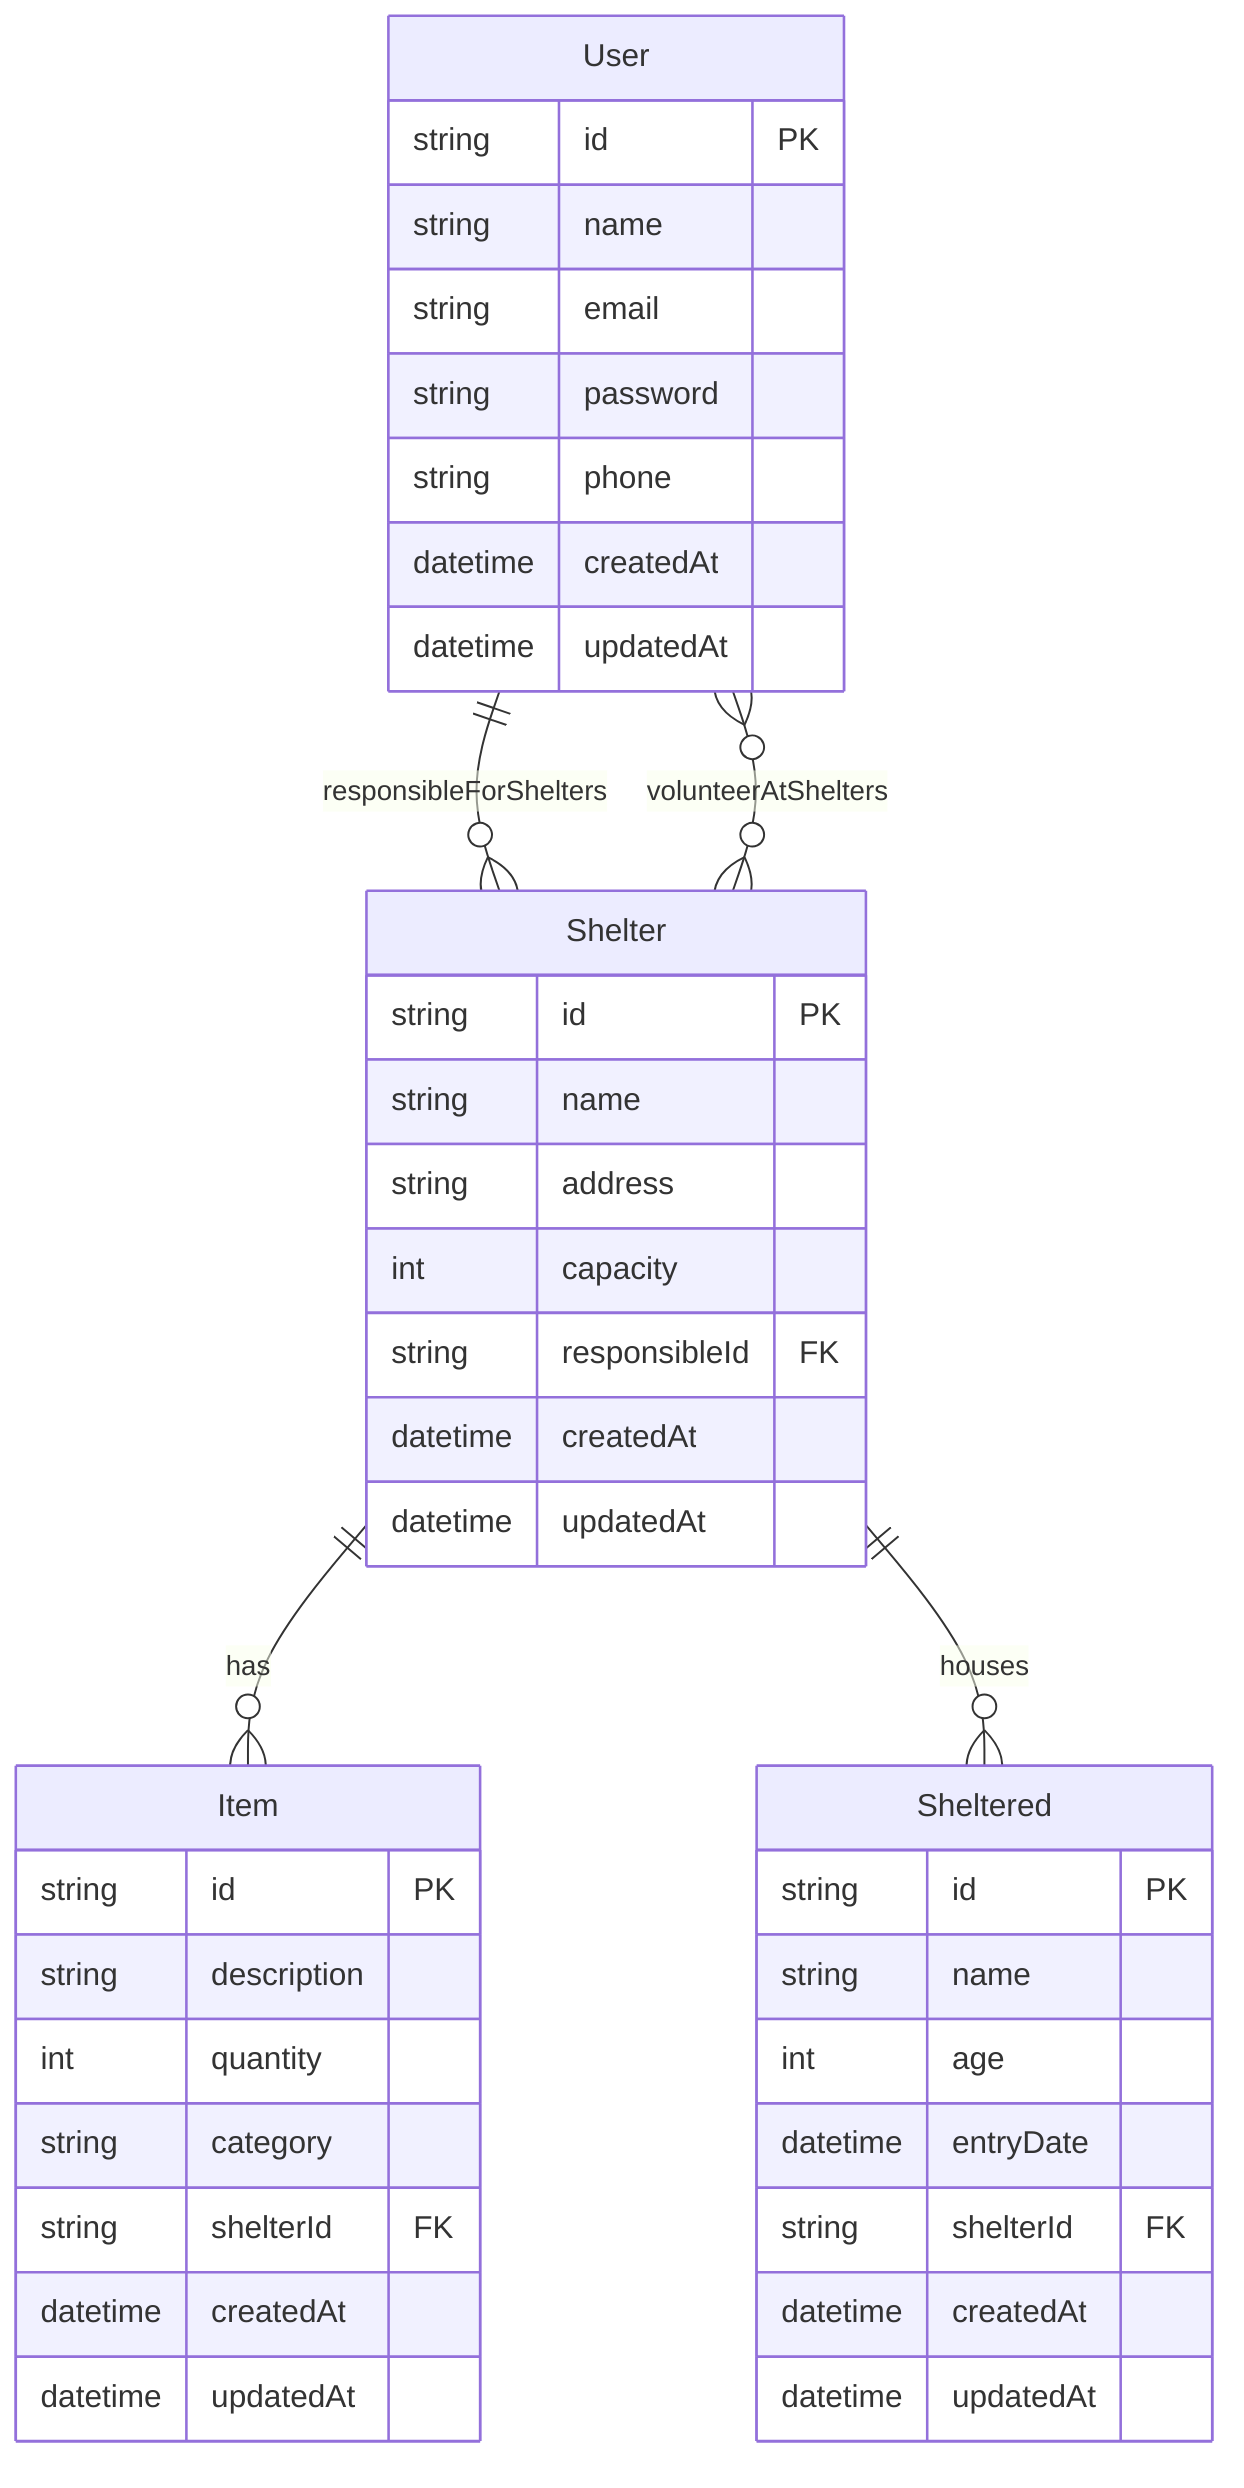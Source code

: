 erDiagram
    User ||--o{ Shelter : "responsibleForShelters"
    User }o--o{ Shelter : "volunteerAtShelters"
    Shelter ||--o{ Item : "has"
    Shelter ||--o{ Sheltered : "houses"

    User {
        string id PK
        string name
        string email
        string password
        string phone
        datetime createdAt
        datetime updatedAt
    }

    Shelter {
        string id PK
        string name
        string address
        int capacity
        string responsibleId FK
        datetime createdAt
        datetime updatedAt
    }

    Item {
        string id PK
        string description
        int quantity
        string category
        string shelterId FK
        datetime createdAt
        datetime updatedAt
    }

    Sheltered {
        string id PK
        string name
        int age
        datetime entryDate
        string shelterId FK
        datetime createdAt
        datetime updatedAt
    }